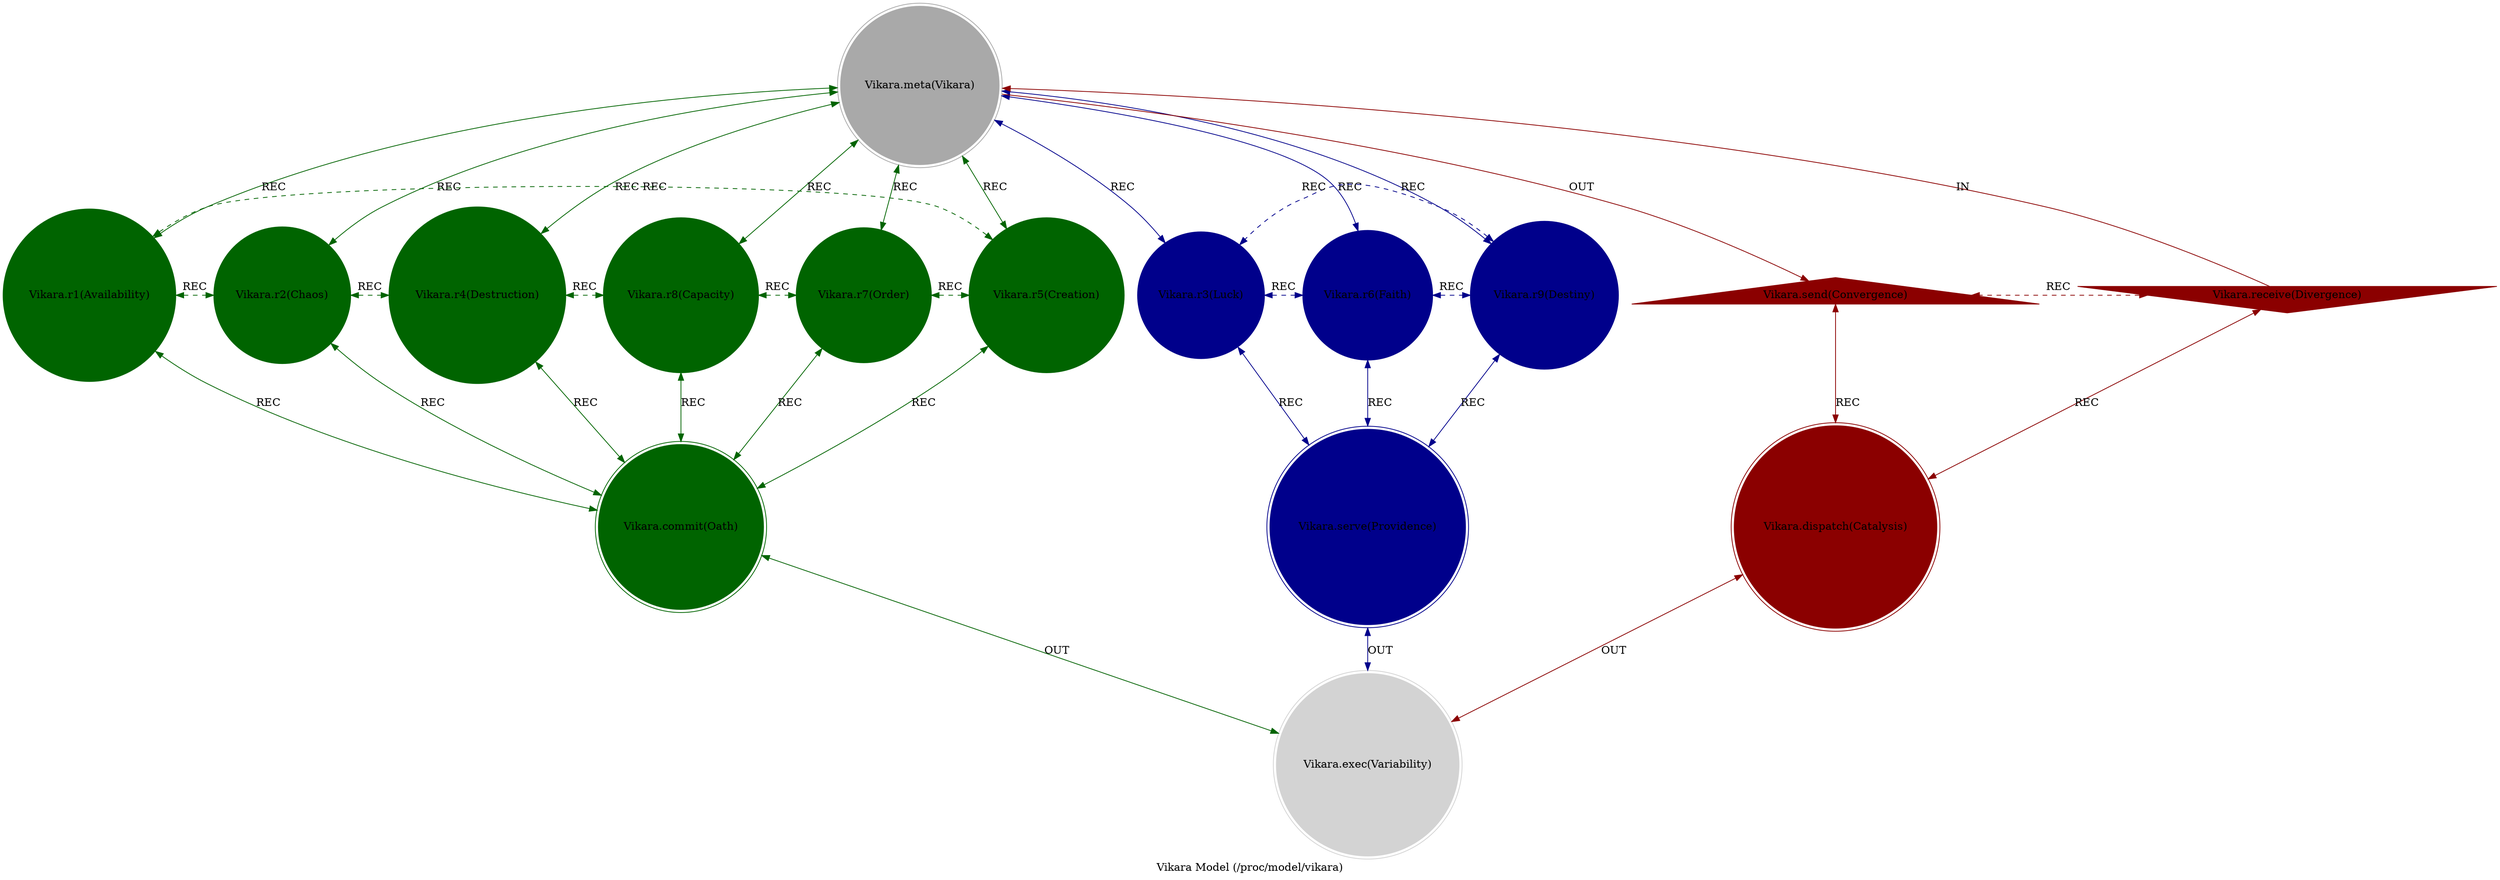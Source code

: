 strict digraph VikaraModel {
    style = filled;
    color = lightgray;
    node [shape = circle; style = filled; color = lightgreen;];
    edge [color = darkgray;];
    label = "Vikara Model (/proc/model/vikara)";
    comment = "TODO";
    
    spark_0_vikara_model_t [label = "Vikara.meta(Vikara)";comment = "Abstract: TODO";shape = doublecircle;color = darkgray;];
    spark_1_vikara_model_t [label = "Vikara.r1(Availability)";comment = "Initiation: TODO";color = darkgreen;];
    spark_2_vikara_model_t [label = "Vikara.r2(Chaos)";comment = "Response: TODO";color = darkgreen;];
    spark_4_vikara_model_t [label = "Vikara.r4(Destruction)";comment = "Integration: TODO";color = darkgreen;];
    spark_8_vikara_model_t [label = "Vikara.r8(Capacity)";comment = "Reflection: TODO";color = darkgreen;];
    spark_7_vikara_model_t [label = "Vikara.r7(Order)";comment = "Consolidation: TODO";color = darkgreen;];
    spark_5_vikara_model_t [label = "Vikara.r5(Creation)";comment = "Propagation: TODO";color = darkgreen;];
    spark_3_vikara_model_t [label = "Vikara.r3(Luck)";comment = "Thesis: TODO";color = darkblue;];
    spark_6_vikara_model_t [label = "Vikara.r6(Faith)";comment = "Antithesis: TODO";color = darkblue;];
    spark_9_vikara_model_t [label = "Vikara.r9(Destiny)";comment = "Synthesis: TODO";color = darkblue;];
    spark_a_vikara_model_t [label = "Vikara.receive(Divergence)";comment = "Potential: The infinite field of possibilities.";shape = invtriangle;color = darkred;];
    spark_b_vikara_model_t [label = "Vikara.send(Convergence)";comment = "Manifest: The collapsed, actualized outcome.";shape = triangle;color = darkred;];
    spark_c_vikara_model_t [label = "Vikara.dispatch(Catalysis)";comment = "Why-Who: TODO";shape = doublecircle;color = darkred;];
    spark_d_vikara_model_t [label = "Vikara.commit(Oath)";comment = "What-How: TODO";shape = doublecircle;color = darkgreen;];
    spark_e_vikara_model_t [label = "Vikara.serve(Providence)";comment = "When-Where: TODO";shape = doublecircle;color = darkblue;];
    spark_f_vikara_model_t [label = "Vikara.exec(Variability)";comment = "Which-Closure: TODO";shape = doublecircle;color = lightgray;];
    
    spark_a_vikara_model_t -> spark_0_vikara_model_t [label = "IN"; comment = "todo"; color = darkred; constraint = false;];
    spark_0_vikara_model_t -> spark_b_vikara_model_t [label = "OUT"; comment = "todo"; color = darkred;];
    spark_0_vikara_model_t -> spark_3_vikara_model_t [label = "REC"; comment = "todo"; color = darkblue; dir = both;];
    spark_0_vikara_model_t -> spark_6_vikara_model_t [label = "REC"; comment = "todo"; color = darkblue; dir = both;];
    spark_0_vikara_model_t -> spark_9_vikara_model_t [label = "REC"; comment = "todo"; color = darkblue; dir = both;];
    spark_0_vikara_model_t -> spark_1_vikara_model_t [label = "REC"; comment = "todo"; color = darkgreen; dir = both;];
    spark_0_vikara_model_t -> spark_2_vikara_model_t [label = "REC"; comment = "todo"; color = darkgreen; dir = both;];
    spark_0_vikara_model_t -> spark_4_vikara_model_t [label = "REC"; comment = "todo"; color = darkgreen; dir = both;];
    spark_0_vikara_model_t -> spark_8_vikara_model_t [label = "REC"; comment = "todo"; color = darkgreen; dir = both;];
    spark_0_vikara_model_t -> spark_7_vikara_model_t [label = "REC"; comment = "todo"; color = darkgreen; dir = both;];
    spark_0_vikara_model_t -> spark_5_vikara_model_t [label = "REC"; comment = "todo"; color = darkgreen; dir = both;];
    
    spark_a_vikara_model_t -> spark_c_vikara_model_t [label = "REC"; comment = "todo"; color = darkred; dir = both;];
    spark_b_vikara_model_t -> spark_c_vikara_model_t [label = "REC"; comment = "todo"; color = darkred; dir = both;];
    spark_1_vikara_model_t -> spark_d_vikara_model_t [label = "REC"; comment = "todo"; color = darkgreen; dir = both;];
    spark_2_vikara_model_t -> spark_d_vikara_model_t [label = "REC"; comment = "todo"; color = darkgreen; dir = both;];
    spark_4_vikara_model_t -> spark_d_vikara_model_t [label = "REC"; comment = "todo"; color = darkgreen; dir = both;];
    spark_8_vikara_model_t -> spark_d_vikara_model_t [label = "REC"; comment = "todo"; color = darkgreen; dir = both;];
    spark_7_vikara_model_t -> spark_d_vikara_model_t [label = "REC"; comment = "todo"; color = darkgreen; dir = both;];
    spark_5_vikara_model_t -> spark_d_vikara_model_t [label = "REC"; comment = "todo"; color = darkgreen; dir = both;];
    spark_3_vikara_model_t -> spark_e_vikara_model_t [label = "REC"; comment = "todo"; color = darkblue; dir = both;];
    spark_6_vikara_model_t -> spark_e_vikara_model_t [label = "REC"; comment = "todo"; color = darkblue; dir = both;];
    spark_9_vikara_model_t -> spark_e_vikara_model_t [label = "REC"; comment = "todo"; color = darkblue; dir = both;];
    
    spark_1_vikara_model_t -> spark_2_vikara_model_t [label = "REC"; comment = "todo"; color = darkgreen; dir = both; style = dashed; constraint = false;];
    spark_2_vikara_model_t -> spark_4_vikara_model_t [label = "REC"; comment = "todo"; color = darkgreen; dir = both; style = dashed; constraint = false;];
    spark_4_vikara_model_t -> spark_8_vikara_model_t [label = "REC"; comment = "todo"; color = darkgreen; dir = both; style = dashed; constraint = false;];
    spark_8_vikara_model_t -> spark_7_vikara_model_t [label = "REC"; comment = "todo"; color = darkgreen; dir = both; style = dashed; constraint = false;];
    spark_7_vikara_model_t -> spark_5_vikara_model_t [label = "REC"; comment = "todo"; color = darkgreen; dir = both; style = dashed; constraint = false;];
    spark_5_vikara_model_t -> spark_1_vikara_model_t [label = "REC"; comment = "todo"; color = darkgreen; dir = both; style = dashed; constraint = false;];
    spark_3_vikara_model_t -> spark_6_vikara_model_t [label = "REC"; comment = "todo"; color = darkblue; dir = both; style = dashed; constraint = false;];
    spark_6_vikara_model_t -> spark_9_vikara_model_t [label = "REC"; comment = "todo"; color = darkblue; dir = both; style = dashed; constraint = false;];
    spark_9_vikara_model_t -> spark_3_vikara_model_t [label = "REC"; comment = "todo"; color = darkblue; dir = both; style = dashed; constraint = false;];
    spark_a_vikara_model_t -> spark_b_vikara_model_t [label = "REC"; comment = "todo"; color = darkred; dir = both; style = dashed; constraint = false;];
    
    spark_c_vikara_model_t -> spark_f_vikara_model_t [label = "OUT"; comment = "todo"; color = darkred; dir = both;];
    spark_d_vikara_model_t -> spark_f_vikara_model_t [label = "OUT"; comment = "todo"; color = darkgreen; dir = both;];
    spark_e_vikara_model_t -> spark_f_vikara_model_t [label = "OUT"; comment = "todo"; color = darkblue; dir = both;];
}